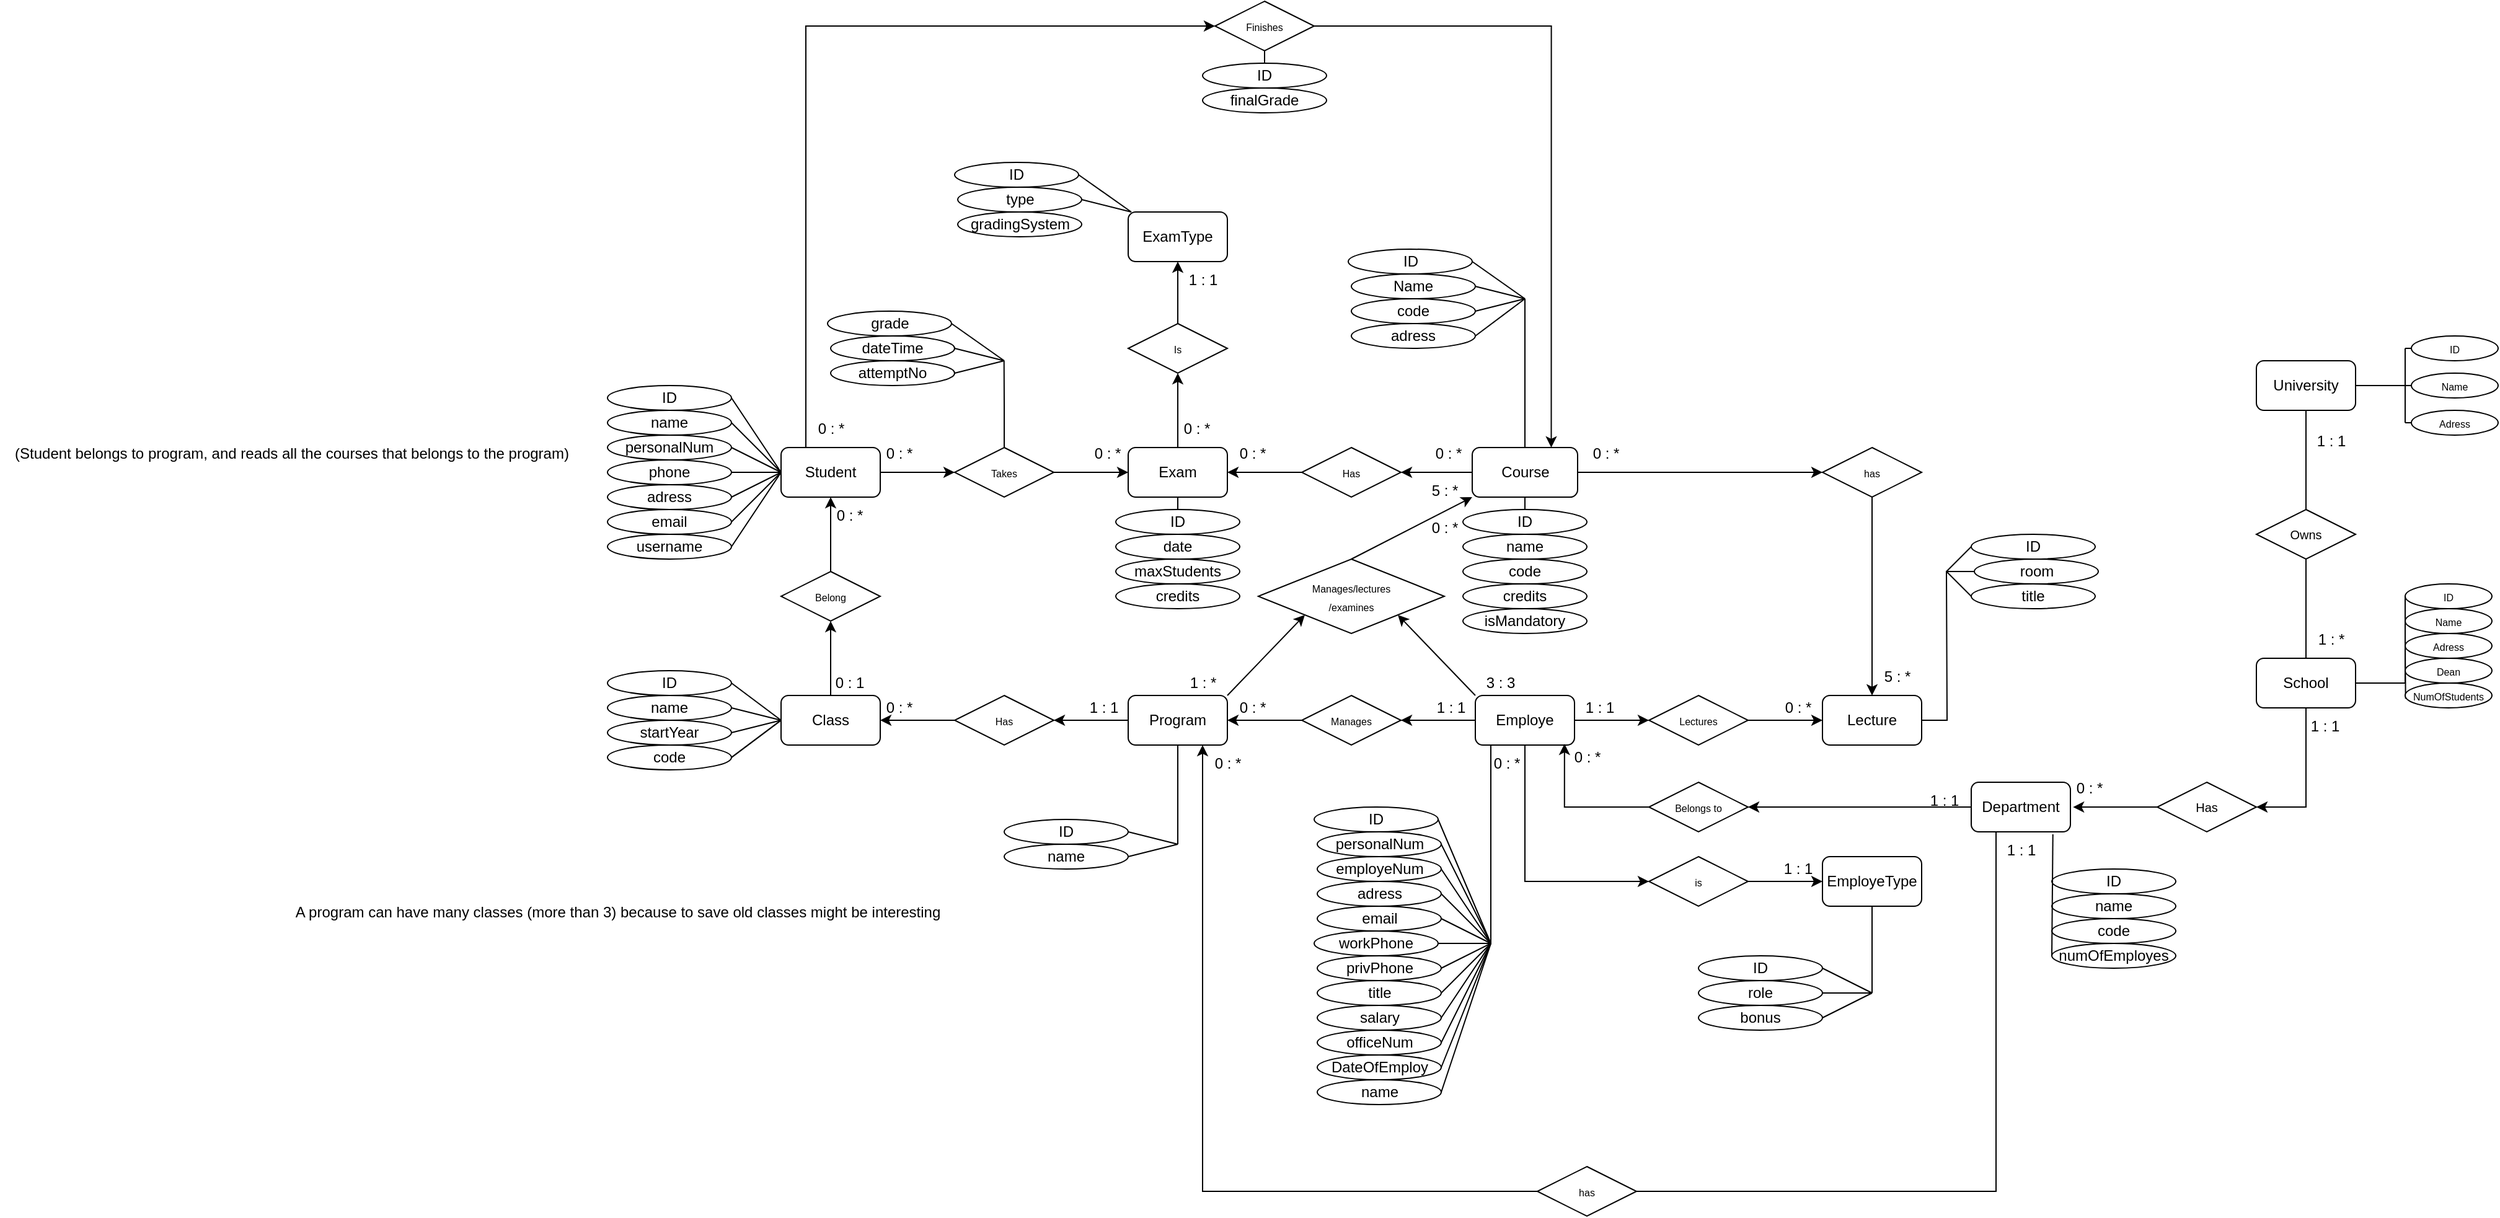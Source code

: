 <mxfile version="23.0.0" type="github">
  <diagram name="Page-1" id="-8_jqryATw5m6fWF47L4">
    <mxGraphModel dx="2751" dy="11" grid="1" gridSize="10" guides="1" tooltips="1" connect="1" arrows="1" fold="1" page="1" pageScale="1" pageWidth="850" pageHeight="1100" math="0" shadow="0">
      <root>
        <mxCell id="0" />
        <mxCell id="1" parent="0" />
        <mxCell id="Y5XBHcVY--v5jfcp_6XE-306" style="edgeStyle=orthogonalEdgeStyle;rounded=0;orthogonalLoop=1;jettySize=auto;html=1;entryX=1;entryY=0.5;entryDx=0;entryDy=0;" edge="1" parent="1" source="B3pZKYcBKJ9FjqB-BN67-119" target="Y5XBHcVY--v5jfcp_6XE-304">
          <mxGeometry relative="1" as="geometry" />
        </mxCell>
        <mxCell id="B3pZKYcBKJ9FjqB-BN67-119" value="School" style="rounded=1;whiteSpace=wrap;html=1;" parent="1" vertex="1">
          <mxGeometry x="1150" y="2010" width="80" height="40" as="geometry" />
        </mxCell>
        <mxCell id="B3pZKYcBKJ9FjqB-BN67-120" value="University" style="rounded=1;whiteSpace=wrap;html=1;" parent="1" vertex="1">
          <mxGeometry x="1150" y="1770" width="80" height="40" as="geometry" />
        </mxCell>
        <mxCell id="B3pZKYcBKJ9FjqB-BN67-121" style="edgeStyle=orthogonalEdgeStyle;rounded=0;orthogonalLoop=1;jettySize=auto;html=1;exitX=0.5;exitY=0;exitDx=0;exitDy=0;entryX=0.5;entryY=1;entryDx=0;entryDy=0;endArrow=none;endFill=0;" parent="1" source="B3pZKYcBKJ9FjqB-BN67-139" target="B3pZKYcBKJ9FjqB-BN67-120" edge="1">
          <mxGeometry relative="1" as="geometry">
            <mxPoint x="1190" y="1901.25" as="sourcePoint" />
          </mxGeometry>
        </mxCell>
        <mxCell id="B3pZKYcBKJ9FjqB-BN67-122" value="" style="endArrow=none;html=1;rounded=0;exitX=0.5;exitY=0;exitDx=0;exitDy=0;entryX=0.5;entryY=1;entryDx=0;entryDy=0;" parent="1" source="B3pZKYcBKJ9FjqB-BN67-119" target="B3pZKYcBKJ9FjqB-BN67-139" edge="1">
          <mxGeometry width="50" height="50" relative="1" as="geometry">
            <mxPoint x="1240" y="1930" as="sourcePoint" />
            <mxPoint x="1190" y="1953.75" as="targetPoint" />
          </mxGeometry>
        </mxCell>
        <mxCell id="B3pZKYcBKJ9FjqB-BN67-123" value="1 : *" style="text;html=1;align=center;verticalAlign=middle;resizable=0;points=[];autosize=1;strokeColor=none;fillColor=none;" parent="1" vertex="1">
          <mxGeometry x="1190" y="1980" width="40" height="30" as="geometry" />
        </mxCell>
        <mxCell id="B3pZKYcBKJ9FjqB-BN67-124" value="1 : 1" style="text;html=1;align=center;verticalAlign=middle;resizable=0;points=[];autosize=1;strokeColor=none;fillColor=none;" parent="1" vertex="1">
          <mxGeometry x="1185" y="1820" width="50" height="30" as="geometry" />
        </mxCell>
        <mxCell id="Y5XBHcVY--v5jfcp_6XE-103" value="" style="edgeStyle=orthogonalEdgeStyle;rounded=0;orthogonalLoop=1;jettySize=auto;html=1;" edge="1" parent="1" source="B3pZKYcBKJ9FjqB-BN67-127" target="B3pZKYcBKJ9FjqB-BN67-205">
          <mxGeometry relative="1" as="geometry" />
        </mxCell>
        <mxCell id="Y5XBHcVY--v5jfcp_6XE-294" style="edgeStyle=orthogonalEdgeStyle;rounded=0;orthogonalLoop=1;jettySize=auto;html=1;exitX=0.25;exitY=1;exitDx=0;exitDy=0;entryX=0.75;entryY=1;entryDx=0;entryDy=0;" edge="1" parent="1" source="B3pZKYcBKJ9FjqB-BN67-127" target="B3pZKYcBKJ9FjqB-BN67-129">
          <mxGeometry relative="1" as="geometry">
            <Array as="points">
              <mxPoint x="940" y="2440" />
              <mxPoint x="300" y="2440" />
            </Array>
          </mxGeometry>
        </mxCell>
        <mxCell id="B3pZKYcBKJ9FjqB-BN67-127" value="Department" style="rounded=1;whiteSpace=wrap;html=1;" parent="1" vertex="1">
          <mxGeometry x="920" y="2110" width="80" height="40" as="geometry" />
        </mxCell>
        <mxCell id="Y5XBHcVY--v5jfcp_6XE-3" value="" style="edgeStyle=orthogonalEdgeStyle;rounded=0;orthogonalLoop=1;jettySize=auto;html=1;" edge="1" parent="1" source="B3pZKYcBKJ9FjqB-BN67-129" target="B3pZKYcBKJ9FjqB-BN67-208">
          <mxGeometry relative="1" as="geometry" />
        </mxCell>
        <mxCell id="B3pZKYcBKJ9FjqB-BN67-129" value="Program" style="rounded=1;whiteSpace=wrap;html=1;" parent="1" vertex="1">
          <mxGeometry x="240" y="2040" width="80" height="40" as="geometry" />
        </mxCell>
        <mxCell id="Y5XBHcVY--v5jfcp_6XE-16" style="edgeStyle=orthogonalEdgeStyle;rounded=0;orthogonalLoop=1;jettySize=auto;html=1;exitX=1;exitY=0.5;exitDx=0;exitDy=0;entryX=0;entryY=0.5;entryDx=0;entryDy=0;" edge="1" parent="1" source="B3pZKYcBKJ9FjqB-BN67-132" target="B3pZKYcBKJ9FjqB-BN67-212">
          <mxGeometry relative="1" as="geometry" />
        </mxCell>
        <mxCell id="Y5XBHcVY--v5jfcp_6XE-19" value="" style="edgeStyle=orthogonalEdgeStyle;rounded=0;orthogonalLoop=1;jettySize=auto;html=1;" edge="1" parent="1" source="B3pZKYcBKJ9FjqB-BN67-132" target="B3pZKYcBKJ9FjqB-BN67-211">
          <mxGeometry relative="1" as="geometry" />
        </mxCell>
        <mxCell id="Y5XBHcVY--v5jfcp_6XE-186" style="edgeStyle=orthogonalEdgeStyle;rounded=0;orthogonalLoop=1;jettySize=auto;html=1;endArrow=none;endFill=0;" edge="1" parent="1" source="B3pZKYcBKJ9FjqB-BN67-132">
          <mxGeometry relative="1" as="geometry">
            <mxPoint x="560" y="1720" as="targetPoint" />
          </mxGeometry>
        </mxCell>
        <mxCell id="B3pZKYcBKJ9FjqB-BN67-132" value="Course" style="rounded=1;whiteSpace=wrap;html=1;" parent="1" vertex="1">
          <mxGeometry x="517.5" y="1840" width="85" height="40" as="geometry" />
        </mxCell>
        <mxCell id="Y5XBHcVY--v5jfcp_6XE-1" value="" style="edgeStyle=orthogonalEdgeStyle;rounded=0;orthogonalLoop=1;jettySize=auto;html=1;" edge="1" parent="1" source="B3pZKYcBKJ9FjqB-BN67-133" target="B3pZKYcBKJ9FjqB-BN67-206">
          <mxGeometry relative="1" as="geometry" />
        </mxCell>
        <mxCell id="Y5XBHcVY--v5jfcp_6XE-14" value="" style="edgeStyle=orthogonalEdgeStyle;rounded=0;orthogonalLoop=1;jettySize=auto;html=1;" edge="1" parent="1" source="B3pZKYcBKJ9FjqB-BN67-133" target="B3pZKYcBKJ9FjqB-BN67-209">
          <mxGeometry relative="1" as="geometry" />
        </mxCell>
        <mxCell id="Y5XBHcVY--v5jfcp_6XE-286" style="edgeStyle=orthogonalEdgeStyle;rounded=0;orthogonalLoop=1;jettySize=auto;html=1;exitX=0.5;exitY=1;exitDx=0;exitDy=0;entryX=0;entryY=0.5;entryDx=0;entryDy=0;" edge="1" parent="1" source="B3pZKYcBKJ9FjqB-BN67-133" target="Y5XBHcVY--v5jfcp_6XE-110">
          <mxGeometry relative="1" as="geometry" />
        </mxCell>
        <mxCell id="B3pZKYcBKJ9FjqB-BN67-133" value="Employe" style="rounded=1;whiteSpace=wrap;html=1;" parent="1" vertex="1">
          <mxGeometry x="520" y="2040" width="80" height="40" as="geometry" />
        </mxCell>
        <mxCell id="B3pZKYcBKJ9FjqB-BN67-139" value="&lt;font style=&quot;font-size: 10px; font-weight: normal;&quot;&gt;Owns&lt;/font&gt;" style="rhombus;whiteSpace=wrap;html=1;fontStyle=1" parent="1" vertex="1">
          <mxGeometry x="1150" y="1890" width="80" height="40" as="geometry" />
        </mxCell>
        <mxCell id="Y5XBHcVY--v5jfcp_6XE-70" value="" style="edgeStyle=orthogonalEdgeStyle;rounded=0;orthogonalLoop=1;jettySize=auto;html=1;" edge="1" parent="1" source="B3pZKYcBKJ9FjqB-BN67-141" target="Y5XBHcVY--v5jfcp_6XE-69">
          <mxGeometry relative="1" as="geometry" />
        </mxCell>
        <mxCell id="Y5XBHcVY--v5jfcp_6XE-223" style="edgeStyle=orthogonalEdgeStyle;rounded=0;orthogonalLoop=1;jettySize=auto;html=1;exitX=0.5;exitY=1;exitDx=0;exitDy=0;entryX=0.5;entryY=0;entryDx=0;entryDy=0;endArrow=none;endFill=0;" edge="1" parent="1" source="B3pZKYcBKJ9FjqB-BN67-141" target="Y5XBHcVY--v5jfcp_6XE-211">
          <mxGeometry relative="1" as="geometry" />
        </mxCell>
        <mxCell id="B3pZKYcBKJ9FjqB-BN67-141" value="Exam" style="rounded=1;whiteSpace=wrap;html=1;" parent="1" vertex="1">
          <mxGeometry x="240" y="1840" width="80" height="40" as="geometry" />
        </mxCell>
        <mxCell id="Y5XBHcVY--v5jfcp_6XE-8" value="" style="edgeStyle=orthogonalEdgeStyle;rounded=0;orthogonalLoop=1;jettySize=auto;html=1;" edge="1" parent="1" source="B3pZKYcBKJ9FjqB-BN67-144" target="B3pZKYcBKJ9FjqB-BN67-210">
          <mxGeometry relative="1" as="geometry" />
        </mxCell>
        <mxCell id="Y5XBHcVY--v5jfcp_6XE-228" style="edgeStyle=orthogonalEdgeStyle;rounded=0;orthogonalLoop=1;jettySize=auto;html=1;exitX=0.25;exitY=0;exitDx=0;exitDy=0;entryX=0;entryY=0.5;entryDx=0;entryDy=0;" edge="1" parent="1" source="B3pZKYcBKJ9FjqB-BN67-144" target="Y5XBHcVY--v5jfcp_6XE-227">
          <mxGeometry relative="1" as="geometry" />
        </mxCell>
        <mxCell id="B3pZKYcBKJ9FjqB-BN67-144" value="Student" style="rounded=1;whiteSpace=wrap;html=1;" parent="1" vertex="1">
          <mxGeometry x="-40" y="1840" width="80" height="40" as="geometry" />
        </mxCell>
        <mxCell id="B3pZKYcBKJ9FjqB-BN67-147" value="&lt;font style=&quot;font-size: 8px;&quot;&gt;ID&lt;/font&gt;" style="ellipse;whiteSpace=wrap;html=1;" parent="1" vertex="1">
          <mxGeometry x="1275" y="1750" width="70" height="20" as="geometry" />
        </mxCell>
        <mxCell id="B3pZKYcBKJ9FjqB-BN67-148" value="&lt;span style=&quot;font-size: 8px;&quot;&gt;Name&lt;/span&gt;" style="ellipse;whiteSpace=wrap;html=1;" parent="1" vertex="1">
          <mxGeometry x="1275" y="1780" width="70" height="20" as="geometry" />
        </mxCell>
        <mxCell id="B3pZKYcBKJ9FjqB-BN67-149" value="&lt;font style=&quot;font-size: 8px;&quot;&gt;Adress&lt;/font&gt;" style="ellipse;whiteSpace=wrap;html=1;" parent="1" vertex="1">
          <mxGeometry x="1275" y="1810" width="70" height="20" as="geometry" />
        </mxCell>
        <mxCell id="B3pZKYcBKJ9FjqB-BN67-150" value="" style="endArrow=none;html=1;rounded=0;exitX=1;exitY=0.5;exitDx=0;exitDy=0;" parent="1" source="B3pZKYcBKJ9FjqB-BN67-120" edge="1">
          <mxGeometry width="50" height="50" relative="1" as="geometry">
            <mxPoint x="1300" y="1820" as="sourcePoint" />
            <mxPoint x="1270" y="1790" as="targetPoint" />
          </mxGeometry>
        </mxCell>
        <mxCell id="B3pZKYcBKJ9FjqB-BN67-151" value="" style="endArrow=none;html=1;rounded=0;" parent="1" edge="1">
          <mxGeometry width="50" height="50" relative="1" as="geometry">
            <mxPoint x="1270" y="1760" as="sourcePoint" />
            <mxPoint x="1270" y="1790" as="targetPoint" />
          </mxGeometry>
        </mxCell>
        <mxCell id="B3pZKYcBKJ9FjqB-BN67-152" value="" style="endArrow=none;html=1;rounded=0;" parent="1" edge="1">
          <mxGeometry width="50" height="50" relative="1" as="geometry">
            <mxPoint x="1270" y="1790" as="sourcePoint" />
            <mxPoint x="1270" y="1820" as="targetPoint" />
          </mxGeometry>
        </mxCell>
        <mxCell id="B3pZKYcBKJ9FjqB-BN67-153" value="" style="endArrow=none;html=1;rounded=0;entryX=0;entryY=0.5;entryDx=0;entryDy=0;" parent="1" target="B3pZKYcBKJ9FjqB-BN67-149" edge="1">
          <mxGeometry width="50" height="50" relative="1" as="geometry">
            <mxPoint x="1270" y="1820" as="sourcePoint" />
            <mxPoint x="1340" y="1770" as="targetPoint" />
          </mxGeometry>
        </mxCell>
        <mxCell id="B3pZKYcBKJ9FjqB-BN67-154" value="" style="endArrow=none;html=1;rounded=0;" parent="1" edge="1">
          <mxGeometry width="50" height="50" relative="1" as="geometry">
            <mxPoint x="1270" y="1760" as="sourcePoint" />
            <mxPoint x="1270" y="1760" as="targetPoint" />
          </mxGeometry>
        </mxCell>
        <mxCell id="B3pZKYcBKJ9FjqB-BN67-155" value="" style="endArrow=none;html=1;rounded=0;entryX=0;entryY=0.5;entryDx=0;entryDy=0;" parent="1" target="B3pZKYcBKJ9FjqB-BN67-147" edge="1">
          <mxGeometry width="50" height="50" relative="1" as="geometry">
            <mxPoint x="1270" y="1760" as="sourcePoint" />
            <mxPoint x="1320" y="1770" as="targetPoint" />
          </mxGeometry>
        </mxCell>
        <mxCell id="B3pZKYcBKJ9FjqB-BN67-156" value="" style="endArrow=none;html=1;rounded=0;entryX=0;entryY=0.5;entryDx=0;entryDy=0;" parent="1" target="B3pZKYcBKJ9FjqB-BN67-148" edge="1">
          <mxGeometry width="50" height="50" relative="1" as="geometry">
            <mxPoint x="1270" y="1790" as="sourcePoint" />
            <mxPoint x="1320" y="1770" as="targetPoint" />
          </mxGeometry>
        </mxCell>
        <mxCell id="B3pZKYcBKJ9FjqB-BN67-157" value="&lt;font style=&quot;font-size: 8px;&quot;&gt;ID&lt;/font&gt;" style="ellipse;whiteSpace=wrap;html=1;" parent="1" vertex="1">
          <mxGeometry x="1270" y="1950" width="70" height="20" as="geometry" />
        </mxCell>
        <mxCell id="B3pZKYcBKJ9FjqB-BN67-158" value="&lt;span style=&quot;font-size: 8px;&quot;&gt;Name&lt;/span&gt;" style="ellipse;whiteSpace=wrap;html=1;" parent="1" vertex="1">
          <mxGeometry x="1270" y="1970" width="70" height="20" as="geometry" />
        </mxCell>
        <mxCell id="B3pZKYcBKJ9FjqB-BN67-159" value="&lt;font style=&quot;font-size: 8px;&quot;&gt;Adress&lt;/font&gt;" style="ellipse;whiteSpace=wrap;html=1;" parent="1" vertex="1">
          <mxGeometry x="1270" y="1990" width="70" height="20" as="geometry" />
        </mxCell>
        <mxCell id="B3pZKYcBKJ9FjqB-BN67-160" value="" style="endArrow=none;html=1;rounded=0;exitX=1;exitY=0.5;exitDx=0;exitDy=0;" parent="1" edge="1">
          <mxGeometry width="50" height="50" relative="1" as="geometry">
            <mxPoint x="1230" y="2030" as="sourcePoint" />
            <mxPoint x="1270" y="2030" as="targetPoint" />
          </mxGeometry>
        </mxCell>
        <mxCell id="B3pZKYcBKJ9FjqB-BN67-161" value="" style="endArrow=none;html=1;rounded=0;" parent="1" edge="1">
          <mxGeometry width="50" height="50" relative="1" as="geometry">
            <mxPoint x="1270" y="2000" as="sourcePoint" />
            <mxPoint x="1270" y="2030" as="targetPoint" />
          </mxGeometry>
        </mxCell>
        <mxCell id="B3pZKYcBKJ9FjqB-BN67-162" value="" style="endArrow=none;html=1;rounded=0;entryX=0;entryY=0.5;entryDx=0;entryDy=0;exitX=0.005;exitY=0.633;exitDx=0;exitDy=0;exitPerimeter=0;" parent="1" source="B3pZKYcBKJ9FjqB-BN67-167" target="B3pZKYcBKJ9FjqB-BN67-159" edge="1">
          <mxGeometry width="50" height="50" relative="1" as="geometry">
            <mxPoint x="1270" y="2060" as="sourcePoint" />
            <mxPoint x="1340" y="2010" as="targetPoint" />
          </mxGeometry>
        </mxCell>
        <mxCell id="B3pZKYcBKJ9FjqB-BN67-163" value="" style="endArrow=none;html=1;rounded=0;" parent="1" edge="1">
          <mxGeometry width="50" height="50" relative="1" as="geometry">
            <mxPoint x="1270" y="2000" as="sourcePoint" />
            <mxPoint x="1270" y="2000" as="targetPoint" />
          </mxGeometry>
        </mxCell>
        <mxCell id="B3pZKYcBKJ9FjqB-BN67-164" value="" style="endArrow=none;html=1;rounded=0;entryX=0;entryY=0.5;entryDx=0;entryDy=0;" parent="1" target="B3pZKYcBKJ9FjqB-BN67-157" edge="1">
          <mxGeometry width="50" height="50" relative="1" as="geometry">
            <mxPoint x="1270" y="2000" as="sourcePoint" />
            <mxPoint x="1320" y="2010" as="targetPoint" />
          </mxGeometry>
        </mxCell>
        <mxCell id="B3pZKYcBKJ9FjqB-BN67-165" value="" style="endArrow=none;html=1;rounded=0;entryX=0;entryY=0.5;entryDx=0;entryDy=0;" parent="1" target="B3pZKYcBKJ9FjqB-BN67-158" edge="1">
          <mxGeometry width="50" height="50" relative="1" as="geometry">
            <mxPoint x="1270" y="2030" as="sourcePoint" />
            <mxPoint x="1320" y="2010" as="targetPoint" />
          </mxGeometry>
        </mxCell>
        <mxCell id="B3pZKYcBKJ9FjqB-BN67-166" value="&lt;font style=&quot;font-size: 8px;&quot;&gt;Dean&lt;/font&gt;" style="ellipse;whiteSpace=wrap;html=1;" parent="1" vertex="1">
          <mxGeometry x="1270" y="2010" width="70" height="20" as="geometry" />
        </mxCell>
        <mxCell id="B3pZKYcBKJ9FjqB-BN67-167" value="&lt;span style=&quot;font-size: 8px;&quot;&gt;NumOfStudents&lt;/span&gt;" style="ellipse;whiteSpace=wrap;html=1;" parent="1" vertex="1">
          <mxGeometry x="1270" y="2030" width="70" height="20" as="geometry" />
        </mxCell>
        <mxCell id="Y5XBHcVY--v5jfcp_6XE-254" style="edgeStyle=orthogonalEdgeStyle;rounded=0;orthogonalLoop=1;jettySize=auto;html=1;endArrow=none;endFill=0;" edge="1" parent="1" source="B3pZKYcBKJ9FjqB-BN67-169">
          <mxGeometry relative="1" as="geometry">
            <mxPoint x="900" y="1940" as="targetPoint" />
          </mxGeometry>
        </mxCell>
        <mxCell id="B3pZKYcBKJ9FjqB-BN67-169" value="Lecture" style="rounded=1;whiteSpace=wrap;html=1;" parent="1" vertex="1">
          <mxGeometry x="800" y="2040" width="80" height="40" as="geometry" />
        </mxCell>
        <mxCell id="Y5XBHcVY--v5jfcp_6XE-7" value="" style="edgeStyle=orthogonalEdgeStyle;rounded=0;orthogonalLoop=1;jettySize=auto;html=1;" edge="1" parent="1" source="B3pZKYcBKJ9FjqB-BN67-170" target="Y5XBHcVY--v5jfcp_6XE-5">
          <mxGeometry relative="1" as="geometry" />
        </mxCell>
        <mxCell id="B3pZKYcBKJ9FjqB-BN67-170" value="Class" style="rounded=1;whiteSpace=wrap;html=1;" parent="1" vertex="1">
          <mxGeometry x="-40" y="2040" width="80" height="40" as="geometry" />
        </mxCell>
        <mxCell id="B3pZKYcBKJ9FjqB-BN67-180" value="1 : 1" style="text;html=1;align=center;verticalAlign=middle;resizable=0;points=[];autosize=1;strokeColor=none;fillColor=none;" parent="1" vertex="1">
          <mxGeometry x="1180" y="2050" width="50" height="30" as="geometry" />
        </mxCell>
        <mxCell id="B3pZKYcBKJ9FjqB-BN67-205" value="&lt;span style=&quot;font-size: 8px;&quot;&gt;Belongs to&lt;/span&gt;" style="shape=rhombus;perimeter=rhombusPerimeter;whiteSpace=wrap;html=1;align=center;" parent="1" vertex="1">
          <mxGeometry x="660" y="2110" width="80" height="40" as="geometry" />
        </mxCell>
        <mxCell id="Y5XBHcVY--v5jfcp_6XE-2" value="" style="edgeStyle=orthogonalEdgeStyle;rounded=0;orthogonalLoop=1;jettySize=auto;html=1;" edge="1" parent="1" source="B3pZKYcBKJ9FjqB-BN67-206" target="B3pZKYcBKJ9FjqB-BN67-129">
          <mxGeometry relative="1" as="geometry" />
        </mxCell>
        <mxCell id="B3pZKYcBKJ9FjqB-BN67-206" value="&lt;font style=&quot;font-size: 8px;&quot;&gt;Manages&lt;/font&gt;" style="shape=rhombus;perimeter=rhombusPerimeter;whiteSpace=wrap;html=1;align=center;" parent="1" vertex="1">
          <mxGeometry x="380" y="2040" width="80" height="40" as="geometry" />
        </mxCell>
        <mxCell id="B3pZKYcBKJ9FjqB-BN67-207" value="&lt;span style=&quot;font-size: 8px;&quot;&gt;Manages/lectures&lt;br&gt;/examines&lt;br&gt;&lt;/span&gt;" style="shape=rhombus;perimeter=rhombusPerimeter;whiteSpace=wrap;html=1;align=center;" parent="1" vertex="1">
          <mxGeometry x="345" y="1930" width="150" height="60" as="geometry" />
        </mxCell>
        <mxCell id="Y5XBHcVY--v5jfcp_6XE-4" value="" style="edgeStyle=orthogonalEdgeStyle;rounded=0;orthogonalLoop=1;jettySize=auto;html=1;" edge="1" parent="1" source="B3pZKYcBKJ9FjqB-BN67-208" target="B3pZKYcBKJ9FjqB-BN67-170">
          <mxGeometry relative="1" as="geometry" />
        </mxCell>
        <mxCell id="B3pZKYcBKJ9FjqB-BN67-208" value="&lt;span style=&quot;font-size: 8px;&quot;&gt;Has&lt;/span&gt;" style="shape=rhombus;perimeter=rhombusPerimeter;whiteSpace=wrap;html=1;align=center;" parent="1" vertex="1">
          <mxGeometry x="100" y="2040" width="80" height="40" as="geometry" />
        </mxCell>
        <mxCell id="Y5XBHcVY--v5jfcp_6XE-15" value="" style="edgeStyle=orthogonalEdgeStyle;rounded=0;orthogonalLoop=1;jettySize=auto;html=1;" edge="1" parent="1" source="B3pZKYcBKJ9FjqB-BN67-209" target="B3pZKYcBKJ9FjqB-BN67-169">
          <mxGeometry relative="1" as="geometry" />
        </mxCell>
        <mxCell id="B3pZKYcBKJ9FjqB-BN67-209" value="&lt;font style=&quot;font-size: 8px;&quot;&gt;Lectures&lt;/font&gt;" style="shape=rhombus;perimeter=rhombusPerimeter;whiteSpace=wrap;html=1;align=center;" parent="1" vertex="1">
          <mxGeometry x="660" y="2040" width="80" height="40" as="geometry" />
        </mxCell>
        <mxCell id="Y5XBHcVY--v5jfcp_6XE-9" value="" style="edgeStyle=orthogonalEdgeStyle;rounded=0;orthogonalLoop=1;jettySize=auto;html=1;" edge="1" parent="1" source="B3pZKYcBKJ9FjqB-BN67-210" target="B3pZKYcBKJ9FjqB-BN67-141">
          <mxGeometry relative="1" as="geometry" />
        </mxCell>
        <mxCell id="Y5XBHcVY--v5jfcp_6XE-222" style="edgeStyle=orthogonalEdgeStyle;rounded=0;orthogonalLoop=1;jettySize=auto;html=1;exitX=0.5;exitY=0;exitDx=0;exitDy=0;endArrow=none;endFill=0;" edge="1" parent="1" source="B3pZKYcBKJ9FjqB-BN67-210">
          <mxGeometry relative="1" as="geometry">
            <mxPoint x="139.857" y="1770" as="targetPoint" />
          </mxGeometry>
        </mxCell>
        <mxCell id="B3pZKYcBKJ9FjqB-BN67-210" value="&lt;span style=&quot;font-size: 8px;&quot;&gt;Takes&lt;/span&gt;" style="shape=rhombus;perimeter=rhombusPerimeter;whiteSpace=wrap;html=1;align=center;" parent="1" vertex="1">
          <mxGeometry x="100" y="1840" width="80" height="40" as="geometry" />
        </mxCell>
        <mxCell id="Y5XBHcVY--v5jfcp_6XE-20" value="" style="edgeStyle=orthogonalEdgeStyle;rounded=0;orthogonalLoop=1;jettySize=auto;html=1;" edge="1" parent="1" source="B3pZKYcBKJ9FjqB-BN67-211" target="B3pZKYcBKJ9FjqB-BN67-141">
          <mxGeometry relative="1" as="geometry" />
        </mxCell>
        <mxCell id="B3pZKYcBKJ9FjqB-BN67-211" value="&lt;font style=&quot;font-size: 8px;&quot;&gt;Has&lt;/font&gt;" style="shape=rhombus;perimeter=rhombusPerimeter;whiteSpace=wrap;html=1;align=center;" parent="1" vertex="1">
          <mxGeometry x="380" y="1840" width="80" height="40" as="geometry" />
        </mxCell>
        <mxCell id="Y5XBHcVY--v5jfcp_6XE-17" style="edgeStyle=orthogonalEdgeStyle;rounded=0;orthogonalLoop=1;jettySize=auto;html=1;exitX=0.5;exitY=1;exitDx=0;exitDy=0;entryX=0.5;entryY=0;entryDx=0;entryDy=0;" edge="1" parent="1" source="B3pZKYcBKJ9FjqB-BN67-212" target="B3pZKYcBKJ9FjqB-BN67-169">
          <mxGeometry relative="1" as="geometry" />
        </mxCell>
        <mxCell id="B3pZKYcBKJ9FjqB-BN67-212" value="&lt;font style=&quot;font-size: 8px;&quot;&gt;has&lt;/font&gt;" style="shape=rhombus;perimeter=rhombusPerimeter;whiteSpace=wrap;html=1;align=center;" parent="1" vertex="1">
          <mxGeometry x="800" y="1840" width="80" height="40" as="geometry" />
        </mxCell>
        <mxCell id="Y5XBHcVY--v5jfcp_6XE-6" value="" style="edgeStyle=orthogonalEdgeStyle;rounded=0;orthogonalLoop=1;jettySize=auto;html=1;" edge="1" parent="1" source="Y5XBHcVY--v5jfcp_6XE-5" target="B3pZKYcBKJ9FjqB-BN67-144">
          <mxGeometry relative="1" as="geometry" />
        </mxCell>
        <mxCell id="Y5XBHcVY--v5jfcp_6XE-5" value="&lt;span style=&quot;font-size: 8px;&quot;&gt;Belong&lt;br&gt;&lt;/span&gt;" style="shape=rhombus;perimeter=rhombusPerimeter;whiteSpace=wrap;html=1;align=center;" vertex="1" parent="1">
          <mxGeometry x="-40" y="1940" width="80" height="40" as="geometry" />
        </mxCell>
        <mxCell id="Y5XBHcVY--v5jfcp_6XE-23" value="ID" style="ellipse;whiteSpace=wrap;html=1;align=center;" vertex="1" parent="1">
          <mxGeometry x="-180" y="1790" width="100" height="20" as="geometry" />
        </mxCell>
        <mxCell id="Y5XBHcVY--v5jfcp_6XE-24" value="name" style="ellipse;whiteSpace=wrap;html=1;align=center;" vertex="1" parent="1">
          <mxGeometry x="-180" y="1810" width="100" height="20" as="geometry" />
        </mxCell>
        <mxCell id="Y5XBHcVY--v5jfcp_6XE-25" value="personalNum" style="ellipse;whiteSpace=wrap;html=1;align=center;" vertex="1" parent="1">
          <mxGeometry x="-180" y="1830" width="100" height="20" as="geometry" />
        </mxCell>
        <mxCell id="Y5XBHcVY--v5jfcp_6XE-26" value="phone" style="ellipse;whiteSpace=wrap;html=1;align=center;" vertex="1" parent="1">
          <mxGeometry x="-180" y="1850" width="100" height="20" as="geometry" />
        </mxCell>
        <mxCell id="Y5XBHcVY--v5jfcp_6XE-27" value="" style="endArrow=none;html=1;rounded=0;exitX=1;exitY=0.5;exitDx=0;exitDy=0;" edge="1" parent="1" source="Y5XBHcVY--v5jfcp_6XE-23">
          <mxGeometry width="50" height="50" relative="1" as="geometry">
            <mxPoint x="-90" y="1910" as="sourcePoint" />
            <mxPoint x="-40" y="1860" as="targetPoint" />
          </mxGeometry>
        </mxCell>
        <mxCell id="Y5XBHcVY--v5jfcp_6XE-28" value="" style="endArrow=none;html=1;rounded=0;exitX=1;exitY=0.5;exitDx=0;exitDy=0;" edge="1" parent="1" source="Y5XBHcVY--v5jfcp_6XE-24">
          <mxGeometry width="50" height="50" relative="1" as="geometry">
            <mxPoint x="-90" y="1910" as="sourcePoint" />
            <mxPoint x="-40" y="1860" as="targetPoint" />
          </mxGeometry>
        </mxCell>
        <mxCell id="Y5XBHcVY--v5jfcp_6XE-29" value="" style="endArrow=none;html=1;rounded=0;exitX=1;exitY=0.5;exitDx=0;exitDy=0;" edge="1" parent="1" source="Y5XBHcVY--v5jfcp_6XE-25">
          <mxGeometry width="50" height="50" relative="1" as="geometry">
            <mxPoint x="-90" y="1910" as="sourcePoint" />
            <mxPoint x="-40" y="1860" as="targetPoint" />
          </mxGeometry>
        </mxCell>
        <mxCell id="Y5XBHcVY--v5jfcp_6XE-30" value="" style="endArrow=none;html=1;rounded=0;exitX=1;exitY=0.5;exitDx=0;exitDy=0;" edge="1" parent="1" source="Y5XBHcVY--v5jfcp_6XE-26">
          <mxGeometry width="50" height="50" relative="1" as="geometry">
            <mxPoint x="-90" y="1910" as="sourcePoint" />
            <mxPoint x="-40" y="1860" as="targetPoint" />
          </mxGeometry>
        </mxCell>
        <mxCell id="Y5XBHcVY--v5jfcp_6XE-31" value="adress" style="ellipse;whiteSpace=wrap;html=1;align=center;" vertex="1" parent="1">
          <mxGeometry x="-180" y="1870" width="100" height="20" as="geometry" />
        </mxCell>
        <mxCell id="Y5XBHcVY--v5jfcp_6XE-32" value="" style="endArrow=none;html=1;rounded=0;exitX=1;exitY=0.5;exitDx=0;exitDy=0;" edge="1" parent="1" source="Y5XBHcVY--v5jfcp_6XE-31">
          <mxGeometry width="50" height="50" relative="1" as="geometry">
            <mxPoint x="-90" y="1910" as="sourcePoint" />
            <mxPoint x="-40" y="1860" as="targetPoint" />
          </mxGeometry>
        </mxCell>
        <mxCell id="Y5XBHcVY--v5jfcp_6XE-33" value="email" style="ellipse;whiteSpace=wrap;html=1;align=center;" vertex="1" parent="1">
          <mxGeometry x="-180" y="1890" width="100" height="20" as="geometry" />
        </mxCell>
        <mxCell id="Y5XBHcVY--v5jfcp_6XE-34" value="username" style="ellipse;whiteSpace=wrap;html=1;align=center;" vertex="1" parent="1">
          <mxGeometry x="-180" y="1910" width="100" height="20" as="geometry" />
        </mxCell>
        <mxCell id="Y5XBHcVY--v5jfcp_6XE-35" value="" style="endArrow=none;html=1;rounded=0;exitX=1;exitY=0.5;exitDx=0;exitDy=0;" edge="1" parent="1" source="Y5XBHcVY--v5jfcp_6XE-33">
          <mxGeometry width="50" height="50" relative="1" as="geometry">
            <mxPoint x="-70" y="1910" as="sourcePoint" />
            <mxPoint x="-40" y="1860" as="targetPoint" />
          </mxGeometry>
        </mxCell>
        <mxCell id="Y5XBHcVY--v5jfcp_6XE-36" value="" style="endArrow=none;html=1;rounded=0;exitX=1;exitY=0.5;exitDx=0;exitDy=0;" edge="1" parent="1" source="Y5XBHcVY--v5jfcp_6XE-34">
          <mxGeometry width="50" height="50" relative="1" as="geometry">
            <mxPoint x="-90" y="1910" as="sourcePoint" />
            <mxPoint x="-40" y="1860" as="targetPoint" />
          </mxGeometry>
        </mxCell>
        <mxCell id="Y5XBHcVY--v5jfcp_6XE-39" value="ID" style="ellipse;whiteSpace=wrap;html=1;align=center;" vertex="1" parent="1">
          <mxGeometry x="-180" y="2020" width="100" height="20" as="geometry" />
        </mxCell>
        <mxCell id="Y5XBHcVY--v5jfcp_6XE-40" value="name" style="ellipse;whiteSpace=wrap;html=1;align=center;" vertex="1" parent="1">
          <mxGeometry x="-180" y="2040" width="100" height="20" as="geometry" />
        </mxCell>
        <mxCell id="Y5XBHcVY--v5jfcp_6XE-41" value="startYear" style="ellipse;whiteSpace=wrap;html=1;align=center;" vertex="1" parent="1">
          <mxGeometry x="-180" y="2060" width="100" height="20" as="geometry" />
        </mxCell>
        <mxCell id="Y5XBHcVY--v5jfcp_6XE-43" value="" style="endArrow=none;html=1;rounded=0;exitX=1;exitY=0.5;exitDx=0;exitDy=0;" edge="1" parent="1" source="Y5XBHcVY--v5jfcp_6XE-39">
          <mxGeometry width="50" height="50" relative="1" as="geometry">
            <mxPoint x="-90" y="2110" as="sourcePoint" />
            <mxPoint x="-40" y="2060" as="targetPoint" />
          </mxGeometry>
        </mxCell>
        <mxCell id="Y5XBHcVY--v5jfcp_6XE-44" value="" style="endArrow=none;html=1;rounded=0;exitX=1;exitY=0.5;exitDx=0;exitDy=0;" edge="1" parent="1" source="Y5XBHcVY--v5jfcp_6XE-40">
          <mxGeometry width="50" height="50" relative="1" as="geometry">
            <mxPoint x="-90" y="2110" as="sourcePoint" />
            <mxPoint x="-40" y="2060" as="targetPoint" />
          </mxGeometry>
        </mxCell>
        <mxCell id="Y5XBHcVY--v5jfcp_6XE-45" value="" style="endArrow=none;html=1;rounded=0;exitX=1;exitY=0.5;exitDx=0;exitDy=0;" edge="1" parent="1" source="Y5XBHcVY--v5jfcp_6XE-41">
          <mxGeometry width="50" height="50" relative="1" as="geometry">
            <mxPoint x="-90" y="2110" as="sourcePoint" />
            <mxPoint x="-40" y="2060" as="targetPoint" />
          </mxGeometry>
        </mxCell>
        <mxCell id="Y5XBHcVY--v5jfcp_6XE-54" value="ID" style="ellipse;whiteSpace=wrap;html=1;align=center;" vertex="1" parent="1">
          <mxGeometry x="140" y="2140" width="100" height="20" as="geometry" />
        </mxCell>
        <mxCell id="Y5XBHcVY--v5jfcp_6XE-55" value="name" style="ellipse;whiteSpace=wrap;html=1;align=center;" vertex="1" parent="1">
          <mxGeometry x="140" y="2160" width="100" height="20" as="geometry" />
        </mxCell>
        <mxCell id="Y5XBHcVY--v5jfcp_6XE-57" value="" style="endArrow=none;html=1;rounded=0;exitX=1;exitY=0.5;exitDx=0;exitDy=0;" edge="1" parent="1" source="Y5XBHcVY--v5jfcp_6XE-54">
          <mxGeometry width="50" height="50" relative="1" as="geometry">
            <mxPoint x="230" y="2210" as="sourcePoint" />
            <mxPoint x="280" y="2160" as="targetPoint" />
          </mxGeometry>
        </mxCell>
        <mxCell id="Y5XBHcVY--v5jfcp_6XE-58" value="" style="endArrow=none;html=1;rounded=0;exitX=1;exitY=0.5;exitDx=0;exitDy=0;" edge="1" parent="1" source="Y5XBHcVY--v5jfcp_6XE-55">
          <mxGeometry width="50" height="50" relative="1" as="geometry">
            <mxPoint x="230" y="2210" as="sourcePoint" />
            <mxPoint x="280" y="2160" as="targetPoint" />
          </mxGeometry>
        </mxCell>
        <mxCell id="Y5XBHcVY--v5jfcp_6XE-60" value="" style="endArrow=none;html=1;rounded=0;exitX=0.5;exitY=1;exitDx=0;exitDy=0;" edge="1" parent="1" source="B3pZKYcBKJ9FjqB-BN67-129">
          <mxGeometry width="50" height="50" relative="1" as="geometry">
            <mxPoint x="290" y="2050" as="sourcePoint" />
            <mxPoint x="280" y="2160" as="targetPoint" />
          </mxGeometry>
        </mxCell>
        <mxCell id="Y5XBHcVY--v5jfcp_6XE-63" value="" style="endArrow=none;html=1;rounded=0;exitX=1;exitY=0.5;exitDx=0;exitDy=0;" edge="1" parent="1">
          <mxGeometry width="50" height="50" relative="1" as="geometry">
            <mxPoint x="-80" y="2090" as="sourcePoint" />
            <mxPoint x="-40" y="2060" as="targetPoint" />
          </mxGeometry>
        </mxCell>
        <mxCell id="Y5XBHcVY--v5jfcp_6XE-66" value="code" style="ellipse;whiteSpace=wrap;html=1;align=center;" vertex="1" parent="1">
          <mxGeometry x="-180" y="2080" width="100" height="20" as="geometry" />
        </mxCell>
        <mxCell id="Y5XBHcVY--v5jfcp_6XE-67" value="" style="endArrow=none;html=1;rounded=0;exitX=1;exitY=0.5;exitDx=0;exitDy=0;entryX=0;entryY=0.5;entryDx=0;entryDy=0;" edge="1" parent="1" source="Y5XBHcVY--v5jfcp_6XE-66" target="B3pZKYcBKJ9FjqB-BN67-170">
          <mxGeometry width="50" height="50" relative="1" as="geometry">
            <mxPoint x="-90" y="2130" as="sourcePoint" />
            <mxPoint x="-40" y="2080" as="targetPoint" />
          </mxGeometry>
        </mxCell>
        <mxCell id="Y5XBHcVY--v5jfcp_6XE-68" value="ExamType" style="rounded=1;whiteSpace=wrap;html=1;" vertex="1" parent="1">
          <mxGeometry x="240" y="1650" width="80" height="40" as="geometry" />
        </mxCell>
        <mxCell id="Y5XBHcVY--v5jfcp_6XE-71" value="" style="edgeStyle=orthogonalEdgeStyle;rounded=0;orthogonalLoop=1;jettySize=auto;html=1;" edge="1" parent="1" source="Y5XBHcVY--v5jfcp_6XE-69" target="Y5XBHcVY--v5jfcp_6XE-68">
          <mxGeometry relative="1" as="geometry" />
        </mxCell>
        <mxCell id="Y5XBHcVY--v5jfcp_6XE-69" value="&lt;font style=&quot;font-size: 8px;&quot;&gt;Is&lt;/font&gt;" style="shape=rhombus;perimeter=rhombusPerimeter;whiteSpace=wrap;html=1;align=center;" vertex="1" parent="1">
          <mxGeometry x="240" y="1740" width="80" height="40" as="geometry" />
        </mxCell>
        <mxCell id="Y5XBHcVY--v5jfcp_6XE-77" value="ID" style="ellipse;whiteSpace=wrap;html=1;align=center;" vertex="1" parent="1">
          <mxGeometry x="390" y="2130" width="100" height="20" as="geometry" />
        </mxCell>
        <mxCell id="Y5XBHcVY--v5jfcp_6XE-78" value="name" style="ellipse;whiteSpace=wrap;html=1;align=center;" vertex="1" parent="1">
          <mxGeometry x="392.5" y="2350" width="100" height="20" as="geometry" />
        </mxCell>
        <mxCell id="Y5XBHcVY--v5jfcp_6XE-79" value="personalNum" style="ellipse;whiteSpace=wrap;html=1;align=center;" vertex="1" parent="1">
          <mxGeometry x="392.5" y="2150" width="100" height="20" as="geometry" />
        </mxCell>
        <mxCell id="Y5XBHcVY--v5jfcp_6XE-80" value="workPhone" style="ellipse;whiteSpace=wrap;html=1;align=center;" vertex="1" parent="1">
          <mxGeometry x="390" y="2230" width="100" height="20" as="geometry" />
        </mxCell>
        <mxCell id="Y5XBHcVY--v5jfcp_6XE-81" value="" style="endArrow=none;html=1;rounded=0;exitX=1;exitY=0.5;exitDx=0;exitDy=0;" edge="1" parent="1" source="Y5XBHcVY--v5jfcp_6XE-77">
          <mxGeometry width="50" height="50" relative="1" as="geometry">
            <mxPoint x="482.5" y="2290" as="sourcePoint" />
            <mxPoint x="532.5" y="2240" as="targetPoint" />
          </mxGeometry>
        </mxCell>
        <mxCell id="Y5XBHcVY--v5jfcp_6XE-82" value="" style="endArrow=none;html=1;rounded=0;exitX=1;exitY=0.5;exitDx=0;exitDy=0;" edge="1" parent="1" source="Y5XBHcVY--v5jfcp_6XE-78">
          <mxGeometry width="50" height="50" relative="1" as="geometry">
            <mxPoint x="482.5" y="2290" as="sourcePoint" />
            <mxPoint x="532.5" y="2240" as="targetPoint" />
          </mxGeometry>
        </mxCell>
        <mxCell id="Y5XBHcVY--v5jfcp_6XE-83" value="" style="endArrow=none;html=1;rounded=0;exitX=1;exitY=0.5;exitDx=0;exitDy=0;" edge="1" parent="1" source="Y5XBHcVY--v5jfcp_6XE-79">
          <mxGeometry width="50" height="50" relative="1" as="geometry">
            <mxPoint x="482.5" y="2290" as="sourcePoint" />
            <mxPoint x="532.5" y="2240" as="targetPoint" />
          </mxGeometry>
        </mxCell>
        <mxCell id="Y5XBHcVY--v5jfcp_6XE-84" value="" style="endArrow=none;html=1;rounded=0;exitX=1;exitY=0.5;exitDx=0;exitDy=0;" edge="1" parent="1" source="Y5XBHcVY--v5jfcp_6XE-80">
          <mxGeometry width="50" height="50" relative="1" as="geometry">
            <mxPoint x="482.5" y="2290" as="sourcePoint" />
            <mxPoint x="532.5" y="2240" as="targetPoint" />
          </mxGeometry>
        </mxCell>
        <mxCell id="Y5XBHcVY--v5jfcp_6XE-85" value="adress" style="ellipse;whiteSpace=wrap;html=1;align=center;" vertex="1" parent="1">
          <mxGeometry x="392.5" y="2190" width="100" height="20" as="geometry" />
        </mxCell>
        <mxCell id="Y5XBHcVY--v5jfcp_6XE-86" value="" style="endArrow=none;html=1;rounded=0;exitX=1;exitY=0.5;exitDx=0;exitDy=0;" edge="1" parent="1" source="Y5XBHcVY--v5jfcp_6XE-85">
          <mxGeometry width="50" height="50" relative="1" as="geometry">
            <mxPoint x="482.5" y="2290" as="sourcePoint" />
            <mxPoint x="532.5" y="2240" as="targetPoint" />
          </mxGeometry>
        </mxCell>
        <mxCell id="Y5XBHcVY--v5jfcp_6XE-87" value="email" style="ellipse;whiteSpace=wrap;html=1;align=center;" vertex="1" parent="1">
          <mxGeometry x="392.5" y="2210" width="100" height="20" as="geometry" />
        </mxCell>
        <mxCell id="Y5XBHcVY--v5jfcp_6XE-88" value="salary" style="ellipse;whiteSpace=wrap;html=1;align=center;" vertex="1" parent="1">
          <mxGeometry x="392.5" y="2290" width="100" height="20" as="geometry" />
        </mxCell>
        <mxCell id="Y5XBHcVY--v5jfcp_6XE-89" value="" style="endArrow=none;html=1;rounded=0;exitX=1;exitY=0.5;exitDx=0;exitDy=0;" edge="1" parent="1" source="Y5XBHcVY--v5jfcp_6XE-87">
          <mxGeometry width="50" height="50" relative="1" as="geometry">
            <mxPoint x="502.5" y="2290" as="sourcePoint" />
            <mxPoint x="532.5" y="2240" as="targetPoint" />
          </mxGeometry>
        </mxCell>
        <mxCell id="Y5XBHcVY--v5jfcp_6XE-90" value="" style="endArrow=none;html=1;rounded=0;exitX=1;exitY=0.5;exitDx=0;exitDy=0;" edge="1" parent="1" source="Y5XBHcVY--v5jfcp_6XE-88">
          <mxGeometry width="50" height="50" relative="1" as="geometry">
            <mxPoint x="482.5" y="2290" as="sourcePoint" />
            <mxPoint x="532.5" y="2240" as="targetPoint" />
          </mxGeometry>
        </mxCell>
        <mxCell id="Y5XBHcVY--v5jfcp_6XE-91" value="" style="endArrow=none;html=1;rounded=0;" edge="1" parent="1">
          <mxGeometry width="50" height="50" relative="1" as="geometry">
            <mxPoint x="532.5" y="2240" as="sourcePoint" />
            <mxPoint x="532.5" y="2080" as="targetPoint" />
          </mxGeometry>
        </mxCell>
        <mxCell id="Y5XBHcVY--v5jfcp_6XE-92" value="employeNum" style="ellipse;whiteSpace=wrap;html=1;align=center;" vertex="1" parent="1">
          <mxGeometry x="392.5" y="2170" width="100" height="20" as="geometry" />
        </mxCell>
        <mxCell id="Y5XBHcVY--v5jfcp_6XE-93" value="" style="endArrow=none;html=1;rounded=0;exitX=1;exitY=0.5;exitDx=0;exitDy=0;" edge="1" parent="1" source="Y5XBHcVY--v5jfcp_6XE-92">
          <mxGeometry width="50" height="50" relative="1" as="geometry">
            <mxPoint x="482.5" y="2290" as="sourcePoint" />
            <mxPoint x="532.5" y="2240" as="targetPoint" />
          </mxGeometry>
        </mxCell>
        <mxCell id="Y5XBHcVY--v5jfcp_6XE-94" value="privPhone" style="ellipse;whiteSpace=wrap;html=1;align=center;" vertex="1" parent="1">
          <mxGeometry x="392.5" y="2250" width="100" height="20" as="geometry" />
        </mxCell>
        <mxCell id="Y5XBHcVY--v5jfcp_6XE-95" value="title" style="ellipse;whiteSpace=wrap;html=1;align=center;" vertex="1" parent="1">
          <mxGeometry x="392.5" y="2270" width="100" height="20" as="geometry" />
        </mxCell>
        <mxCell id="Y5XBHcVY--v5jfcp_6XE-96" value="" style="endArrow=none;html=1;rounded=0;exitX=1;exitY=0.5;exitDx=0;exitDy=0;" edge="1" parent="1" source="Y5XBHcVY--v5jfcp_6XE-95">
          <mxGeometry width="50" height="50" relative="1" as="geometry">
            <mxPoint x="502.5" y="2300" as="sourcePoint" />
            <mxPoint x="532.5" y="2240" as="targetPoint" />
          </mxGeometry>
        </mxCell>
        <mxCell id="Y5XBHcVY--v5jfcp_6XE-97" value="" style="endArrow=none;html=1;rounded=0;exitX=1;exitY=0.5;exitDx=0;exitDy=0;" edge="1" parent="1" source="Y5XBHcVY--v5jfcp_6XE-94">
          <mxGeometry width="50" height="50" relative="1" as="geometry">
            <mxPoint x="502.5" y="2270" as="sourcePoint" />
            <mxPoint x="532.5" y="2240" as="targetPoint" />
          </mxGeometry>
        </mxCell>
        <mxCell id="Y5XBHcVY--v5jfcp_6XE-98" value="DateOfEmploy" style="ellipse;whiteSpace=wrap;html=1;align=center;" vertex="1" parent="1">
          <mxGeometry x="392.5" y="2330" width="100" height="20" as="geometry" />
        </mxCell>
        <mxCell id="Y5XBHcVY--v5jfcp_6XE-99" value="" style="endArrow=none;html=1;rounded=0;exitX=1;exitY=0.5;exitDx=0;exitDy=0;" edge="1" parent="1" source="Y5XBHcVY--v5jfcp_6XE-98">
          <mxGeometry width="50" height="50" relative="1" as="geometry">
            <mxPoint x="502.5" y="2290" as="sourcePoint" />
            <mxPoint x="532.5" y="2240" as="targetPoint" />
          </mxGeometry>
        </mxCell>
        <mxCell id="Y5XBHcVY--v5jfcp_6XE-100" value="officeNum" style="ellipse;whiteSpace=wrap;html=1;align=center;" vertex="1" parent="1">
          <mxGeometry x="392.5" y="2310" width="100" height="20" as="geometry" />
        </mxCell>
        <mxCell id="Y5XBHcVY--v5jfcp_6XE-101" value="" style="endArrow=none;html=1;rounded=0;exitX=1;exitY=0.5;exitDx=0;exitDy=0;" edge="1" parent="1" source="Y5XBHcVY--v5jfcp_6XE-100">
          <mxGeometry width="50" height="50" relative="1" as="geometry">
            <mxPoint x="492.5" y="2380" as="sourcePoint" />
            <mxPoint x="532.5" y="2240" as="targetPoint" />
          </mxGeometry>
        </mxCell>
        <mxCell id="Y5XBHcVY--v5jfcp_6XE-107" style="edgeStyle=orthogonalEdgeStyle;rounded=0;orthogonalLoop=1;jettySize=auto;html=1;exitX=0;exitY=0.5;exitDx=0;exitDy=0;entryX=0.899;entryY=0.974;entryDx=0;entryDy=0;entryPerimeter=0;" edge="1" parent="1" source="B3pZKYcBKJ9FjqB-BN67-205" target="B3pZKYcBKJ9FjqB-BN67-133">
          <mxGeometry relative="1" as="geometry" />
        </mxCell>
        <mxCell id="Y5XBHcVY--v5jfcp_6XE-109" value="EmployeType" style="rounded=1;whiteSpace=wrap;html=1;" vertex="1" parent="1">
          <mxGeometry x="800" y="2170" width="80" height="40" as="geometry" />
        </mxCell>
        <mxCell id="Y5XBHcVY--v5jfcp_6XE-113" value="" style="edgeStyle=orthogonalEdgeStyle;rounded=0;orthogonalLoop=1;jettySize=auto;html=1;" edge="1" parent="1" source="Y5XBHcVY--v5jfcp_6XE-110" target="Y5XBHcVY--v5jfcp_6XE-109">
          <mxGeometry relative="1" as="geometry" />
        </mxCell>
        <mxCell id="Y5XBHcVY--v5jfcp_6XE-110" value="&lt;span style=&quot;font-size: 8px;&quot;&gt;is&lt;/span&gt;" style="shape=rhombus;perimeter=rhombusPerimeter;whiteSpace=wrap;html=1;align=center;" vertex="1" parent="1">
          <mxGeometry x="660" y="2170" width="80" height="40" as="geometry" />
        </mxCell>
        <mxCell id="Y5XBHcVY--v5jfcp_6XE-114" value="ID" style="ellipse;whiteSpace=wrap;html=1;align=center;" vertex="1" parent="1">
          <mxGeometry x="700" y="2250" width="100" height="20" as="geometry" />
        </mxCell>
        <mxCell id="Y5XBHcVY--v5jfcp_6XE-115" value="role" style="ellipse;whiteSpace=wrap;html=1;align=center;" vertex="1" parent="1">
          <mxGeometry x="700" y="2270" width="100" height="20" as="geometry" />
        </mxCell>
        <mxCell id="Y5XBHcVY--v5jfcp_6XE-116" value="bonus" style="ellipse;whiteSpace=wrap;html=1;align=center;" vertex="1" parent="1">
          <mxGeometry x="700" y="2290" width="100" height="20" as="geometry" />
        </mxCell>
        <mxCell id="Y5XBHcVY--v5jfcp_6XE-117" value="" style="endArrow=none;html=1;rounded=0;exitX=1;exitY=0.5;exitDx=0;exitDy=0;" edge="1" parent="1" source="Y5XBHcVY--v5jfcp_6XE-114">
          <mxGeometry width="50" height="50" relative="1" as="geometry">
            <mxPoint x="790" y="2330" as="sourcePoint" />
            <mxPoint x="840" y="2280" as="targetPoint" />
          </mxGeometry>
        </mxCell>
        <mxCell id="Y5XBHcVY--v5jfcp_6XE-118" value="" style="endArrow=none;html=1;rounded=0;exitX=1;exitY=0.5;exitDx=0;exitDy=0;" edge="1" parent="1" source="Y5XBHcVY--v5jfcp_6XE-115">
          <mxGeometry width="50" height="50" relative="1" as="geometry">
            <mxPoint x="790" y="2330" as="sourcePoint" />
            <mxPoint x="840" y="2280" as="targetPoint" />
          </mxGeometry>
        </mxCell>
        <mxCell id="Y5XBHcVY--v5jfcp_6XE-119" value="" style="endArrow=none;html=1;rounded=0;exitX=1;exitY=0.5;exitDx=0;exitDy=0;" edge="1" parent="1" source="Y5XBHcVY--v5jfcp_6XE-116">
          <mxGeometry width="50" height="50" relative="1" as="geometry">
            <mxPoint x="790" y="2330" as="sourcePoint" />
            <mxPoint x="840" y="2280" as="targetPoint" />
          </mxGeometry>
        </mxCell>
        <mxCell id="Y5XBHcVY--v5jfcp_6XE-124" value="" style="endArrow=none;html=1;rounded=0;" edge="1" parent="1">
          <mxGeometry width="50" height="50" relative="1" as="geometry">
            <mxPoint x="840" y="2280" as="sourcePoint" />
            <mxPoint x="840" y="2210" as="targetPoint" />
          </mxGeometry>
        </mxCell>
        <mxCell id="Y5XBHcVY--v5jfcp_6XE-153" value="ID" style="ellipse;whiteSpace=wrap;html=1;align=center;" vertex="1" parent="1">
          <mxGeometry x="417.5" y="1680" width="100" height="20" as="geometry" />
        </mxCell>
        <mxCell id="Y5XBHcVY--v5jfcp_6XE-155" value="Name" style="ellipse;whiteSpace=wrap;html=1;align=center;" vertex="1" parent="1">
          <mxGeometry x="420" y="1700" width="100" height="20" as="geometry" />
        </mxCell>
        <mxCell id="Y5XBHcVY--v5jfcp_6XE-157" value="" style="endArrow=none;html=1;rounded=0;exitX=1;exitY=0.5;exitDx=0;exitDy=0;" edge="1" parent="1" source="Y5XBHcVY--v5jfcp_6XE-153">
          <mxGeometry width="50" height="50" relative="1" as="geometry">
            <mxPoint x="510" y="1770" as="sourcePoint" />
            <mxPoint x="560" y="1720" as="targetPoint" />
          </mxGeometry>
        </mxCell>
        <mxCell id="Y5XBHcVY--v5jfcp_6XE-159" value="" style="endArrow=none;html=1;rounded=0;exitX=1;exitY=0.5;exitDx=0;exitDy=0;" edge="1" parent="1" source="Y5XBHcVY--v5jfcp_6XE-155">
          <mxGeometry width="50" height="50" relative="1" as="geometry">
            <mxPoint x="510" y="1770" as="sourcePoint" />
            <mxPoint x="560" y="1720" as="targetPoint" />
          </mxGeometry>
        </mxCell>
        <mxCell id="Y5XBHcVY--v5jfcp_6XE-161" value="adress" style="ellipse;whiteSpace=wrap;html=1;align=center;" vertex="1" parent="1">
          <mxGeometry x="420" y="1740" width="100" height="20" as="geometry" />
        </mxCell>
        <mxCell id="Y5XBHcVY--v5jfcp_6XE-167" value="code" style="ellipse;whiteSpace=wrap;html=1;align=center;" vertex="1" parent="1">
          <mxGeometry x="420" y="1720" width="100" height="20" as="geometry" />
        </mxCell>
        <mxCell id="Y5XBHcVY--v5jfcp_6XE-168" value="" style="endArrow=none;html=1;rounded=0;exitX=1;exitY=0.5;exitDx=0;exitDy=0;" edge="1" parent="1" source="Y5XBHcVY--v5jfcp_6XE-167">
          <mxGeometry width="50" height="50" relative="1" as="geometry">
            <mxPoint x="510" y="1770" as="sourcePoint" />
            <mxPoint x="560" y="1720" as="targetPoint" />
          </mxGeometry>
        </mxCell>
        <mxCell id="Y5XBHcVY--v5jfcp_6XE-178" value="" style="endArrow=classic;html=1;rounded=0;exitX=1;exitY=0;exitDx=0;exitDy=0;entryX=0;entryY=1;entryDx=0;entryDy=0;" edge="1" parent="1" source="B3pZKYcBKJ9FjqB-BN67-129" target="B3pZKYcBKJ9FjqB-BN67-207">
          <mxGeometry width="50" height="50" relative="1" as="geometry">
            <mxPoint x="310" y="2040" as="sourcePoint" />
            <mxPoint x="400" y="1970" as="targetPoint" />
          </mxGeometry>
        </mxCell>
        <mxCell id="Y5XBHcVY--v5jfcp_6XE-184" value="" style="endArrow=none;html=1;rounded=0;exitX=1;exitY=0.5;exitDx=0;exitDy=0;" edge="1" parent="1" source="Y5XBHcVY--v5jfcp_6XE-161">
          <mxGeometry width="50" height="50" relative="1" as="geometry">
            <mxPoint x="520" y="1690" as="sourcePoint" />
            <mxPoint x="560" y="1720" as="targetPoint" />
          </mxGeometry>
        </mxCell>
        <mxCell id="Y5XBHcVY--v5jfcp_6XE-191" value="" style="endArrow=classic;html=1;rounded=0;exitX=0;exitY=0;exitDx=0;exitDy=0;entryX=1;entryY=1;entryDx=0;entryDy=0;" edge="1" parent="1" source="B3pZKYcBKJ9FjqB-BN67-133" target="B3pZKYcBKJ9FjqB-BN67-207">
          <mxGeometry width="50" height="50" relative="1" as="geometry">
            <mxPoint x="440" y="2030" as="sourcePoint" />
            <mxPoint x="490" y="1980" as="targetPoint" />
          </mxGeometry>
        </mxCell>
        <mxCell id="Y5XBHcVY--v5jfcp_6XE-192" value="" style="endArrow=classic;html=1;rounded=0;entryX=0;entryY=1;entryDx=0;entryDy=0;exitX=0.5;exitY=0;exitDx=0;exitDy=0;" edge="1" parent="1" source="B3pZKYcBKJ9FjqB-BN67-207" target="B3pZKYcBKJ9FjqB-BN67-132">
          <mxGeometry width="50" height="50" relative="1" as="geometry">
            <mxPoint x="510" y="1970" as="sourcePoint" />
            <mxPoint x="560" y="1920" as="targetPoint" />
          </mxGeometry>
        </mxCell>
        <mxCell id="Y5XBHcVY--v5jfcp_6XE-202" value="(Student belongs to program, and reads all the courses that belongs to the program)" style="text;html=1;align=center;verticalAlign=middle;resizable=0;points=[];autosize=1;strokeColor=none;fillColor=none;" vertex="1" parent="1">
          <mxGeometry x="-670" y="1830" width="470" height="30" as="geometry" />
        </mxCell>
        <mxCell id="Y5XBHcVY--v5jfcp_6XE-206" value="ID" style="ellipse;whiteSpace=wrap;html=1;align=center;" vertex="1" parent="1">
          <mxGeometry x="100" y="1610" width="100" height="20" as="geometry" />
        </mxCell>
        <mxCell id="Y5XBHcVY--v5jfcp_6XE-207" value="type" style="ellipse;whiteSpace=wrap;html=1;align=center;" vertex="1" parent="1">
          <mxGeometry x="102.5" y="1630" width="100" height="20" as="geometry" />
        </mxCell>
        <mxCell id="Y5XBHcVY--v5jfcp_6XE-208" value="" style="endArrow=none;html=1;rounded=0;exitX=1;exitY=0.5;exitDx=0;exitDy=0;" edge="1" parent="1" source="Y5XBHcVY--v5jfcp_6XE-206">
          <mxGeometry width="50" height="50" relative="1" as="geometry">
            <mxPoint x="192.5" y="1700" as="sourcePoint" />
            <mxPoint x="242.5" y="1650" as="targetPoint" />
          </mxGeometry>
        </mxCell>
        <mxCell id="Y5XBHcVY--v5jfcp_6XE-209" value="" style="endArrow=none;html=1;rounded=0;exitX=1;exitY=0.5;exitDx=0;exitDy=0;" edge="1" parent="1" source="Y5XBHcVY--v5jfcp_6XE-207">
          <mxGeometry width="50" height="50" relative="1" as="geometry">
            <mxPoint x="192.5" y="1700" as="sourcePoint" />
            <mxPoint x="242.5" y="1650" as="targetPoint" />
          </mxGeometry>
        </mxCell>
        <mxCell id="Y5XBHcVY--v5jfcp_6XE-211" value="ID" style="ellipse;whiteSpace=wrap;html=1;align=center;" vertex="1" parent="1">
          <mxGeometry x="230" y="1890" width="100" height="20" as="geometry" />
        </mxCell>
        <mxCell id="Y5XBHcVY--v5jfcp_6XE-214" value="grade" style="ellipse;whiteSpace=wrap;html=1;align=center;" vertex="1" parent="1">
          <mxGeometry x="-2.5" y="1730" width="100" height="20" as="geometry" />
        </mxCell>
        <mxCell id="Y5XBHcVY--v5jfcp_6XE-215" value="dateTime" style="ellipse;whiteSpace=wrap;html=1;align=center;" vertex="1" parent="1">
          <mxGeometry y="1750" width="100" height="20" as="geometry" />
        </mxCell>
        <mxCell id="Y5XBHcVY--v5jfcp_6XE-216" value="" style="endArrow=none;html=1;rounded=0;exitX=1;exitY=0.5;exitDx=0;exitDy=0;" edge="1" parent="1" source="Y5XBHcVY--v5jfcp_6XE-214">
          <mxGeometry width="50" height="50" relative="1" as="geometry">
            <mxPoint x="90" y="1820" as="sourcePoint" />
            <mxPoint x="140" y="1770" as="targetPoint" />
          </mxGeometry>
        </mxCell>
        <mxCell id="Y5XBHcVY--v5jfcp_6XE-217" value="" style="endArrow=none;html=1;rounded=0;exitX=1;exitY=0.5;exitDx=0;exitDy=0;" edge="1" parent="1" source="Y5XBHcVY--v5jfcp_6XE-215">
          <mxGeometry width="50" height="50" relative="1" as="geometry">
            <mxPoint x="90" y="1820" as="sourcePoint" />
            <mxPoint x="140" y="1770" as="targetPoint" />
          </mxGeometry>
        </mxCell>
        <mxCell id="Y5XBHcVY--v5jfcp_6XE-219" value="attemptNo" style="ellipse;whiteSpace=wrap;html=1;align=center;" vertex="1" parent="1">
          <mxGeometry y="1770" width="100" height="20" as="geometry" />
        </mxCell>
        <mxCell id="Y5XBHcVY--v5jfcp_6XE-220" value="" style="endArrow=none;html=1;rounded=0;exitX=1;exitY=0.5;exitDx=0;exitDy=0;" edge="1" parent="1" source="Y5XBHcVY--v5jfcp_6XE-219">
          <mxGeometry width="50" height="50" relative="1" as="geometry">
            <mxPoint x="90" y="1820" as="sourcePoint" />
            <mxPoint x="140" y="1770" as="targetPoint" />
          </mxGeometry>
        </mxCell>
        <mxCell id="Y5XBHcVY--v5jfcp_6XE-224" value="gradingSystem" style="ellipse;whiteSpace=wrap;html=1;align=center;" vertex="1" parent="1">
          <mxGeometry x="102.5" y="1650" width="100" height="20" as="geometry" />
        </mxCell>
        <mxCell id="Y5XBHcVY--v5jfcp_6XE-225" value="date" style="ellipse;whiteSpace=wrap;html=1;align=center;" vertex="1" parent="1">
          <mxGeometry x="230" y="1910" width="100" height="20" as="geometry" />
        </mxCell>
        <mxCell id="Y5XBHcVY--v5jfcp_6XE-226" value="maxStudents" style="ellipse;whiteSpace=wrap;html=1;align=center;" vertex="1" parent="1">
          <mxGeometry x="230" y="1930" width="100" height="20" as="geometry" />
        </mxCell>
        <mxCell id="Y5XBHcVY--v5jfcp_6XE-230" style="edgeStyle=orthogonalEdgeStyle;rounded=0;orthogonalLoop=1;jettySize=auto;html=1;exitX=1;exitY=0.5;exitDx=0;exitDy=0;entryX=0.75;entryY=0;entryDx=0;entryDy=0;" edge="1" parent="1" source="Y5XBHcVY--v5jfcp_6XE-227" target="B3pZKYcBKJ9FjqB-BN67-132">
          <mxGeometry relative="1" as="geometry" />
        </mxCell>
        <mxCell id="Y5XBHcVY--v5jfcp_6XE-227" value="&lt;font style=&quot;font-size: 8px;&quot;&gt;Finishes&lt;/font&gt;" style="shape=rhombus;perimeter=rhombusPerimeter;whiteSpace=wrap;html=1;align=center;" vertex="1" parent="1">
          <mxGeometry x="310" y="1480" width="80" height="40" as="geometry" />
        </mxCell>
        <mxCell id="Y5XBHcVY--v5jfcp_6XE-231" style="edgeStyle=orthogonalEdgeStyle;rounded=0;orthogonalLoop=1;jettySize=auto;html=1;exitX=0.5;exitY=1;exitDx=0;exitDy=0;entryX=0.5;entryY=0;entryDx=0;entryDy=0;endArrow=none;endFill=0;" edge="1" parent="1" target="Y5XBHcVY--v5jfcp_6XE-232">
          <mxGeometry relative="1" as="geometry">
            <mxPoint x="350" y="1520" as="sourcePoint" />
          </mxGeometry>
        </mxCell>
        <mxCell id="Y5XBHcVY--v5jfcp_6XE-232" value="ID" style="ellipse;whiteSpace=wrap;html=1;align=center;" vertex="1" parent="1">
          <mxGeometry x="300" y="1530" width="100" height="20" as="geometry" />
        </mxCell>
        <mxCell id="Y5XBHcVY--v5jfcp_6XE-233" value="finalGrade" style="ellipse;whiteSpace=wrap;html=1;align=center;" vertex="1" parent="1">
          <mxGeometry x="300" y="1550" width="100" height="20" as="geometry" />
        </mxCell>
        <mxCell id="Y5XBHcVY--v5jfcp_6XE-243" style="edgeStyle=orthogonalEdgeStyle;rounded=0;orthogonalLoop=1;jettySize=auto;html=1;exitX=0.5;exitY=1;exitDx=0;exitDy=0;entryX=0.5;entryY=0;entryDx=0;entryDy=0;endArrow=none;endFill=0;" edge="1" parent="1" target="Y5XBHcVY--v5jfcp_6XE-244">
          <mxGeometry relative="1" as="geometry">
            <mxPoint x="560" y="1880" as="sourcePoint" />
          </mxGeometry>
        </mxCell>
        <mxCell id="Y5XBHcVY--v5jfcp_6XE-244" value="ID" style="ellipse;whiteSpace=wrap;html=1;align=center;" vertex="1" parent="1">
          <mxGeometry x="510" y="1890" width="100" height="20" as="geometry" />
        </mxCell>
        <mxCell id="Y5XBHcVY--v5jfcp_6XE-245" value="name" style="ellipse;whiteSpace=wrap;html=1;align=center;" vertex="1" parent="1">
          <mxGeometry x="510" y="1910" width="100" height="20" as="geometry" />
        </mxCell>
        <mxCell id="Y5XBHcVY--v5jfcp_6XE-246" value="code" style="ellipse;whiteSpace=wrap;html=1;align=center;" vertex="1" parent="1">
          <mxGeometry x="510" y="1930" width="100" height="20" as="geometry" />
        </mxCell>
        <mxCell id="Y5XBHcVY--v5jfcp_6XE-247" value="credits" style="ellipse;whiteSpace=wrap;html=1;align=center;" vertex="1" parent="1">
          <mxGeometry x="510" y="1950" width="100" height="20" as="geometry" />
        </mxCell>
        <mxCell id="Y5XBHcVY--v5jfcp_6XE-248" value="credits" style="ellipse;whiteSpace=wrap;html=1;align=center;" vertex="1" parent="1">
          <mxGeometry x="230" y="1950" width="100" height="20" as="geometry" />
        </mxCell>
        <mxCell id="Y5XBHcVY--v5jfcp_6XE-249" value="ID" style="ellipse;whiteSpace=wrap;html=1;align=center;" vertex="1" parent="1">
          <mxGeometry x="920" y="1910" width="100" height="20" as="geometry" />
        </mxCell>
        <mxCell id="Y5XBHcVY--v5jfcp_6XE-250" value="room" style="ellipse;whiteSpace=wrap;html=1;align=center;" vertex="1" parent="1">
          <mxGeometry x="922.5" y="1930" width="100" height="20" as="geometry" />
        </mxCell>
        <mxCell id="Y5XBHcVY--v5jfcp_6XE-257" value="" style="endArrow=none;html=1;rounded=0;exitX=0;exitY=0.5;exitDx=0;exitDy=0;" edge="1" parent="1" source="Y5XBHcVY--v5jfcp_6XE-250">
          <mxGeometry width="50" height="50" relative="1" as="geometry">
            <mxPoint x="922.5" y="1940" as="sourcePoint" />
            <mxPoint x="899.5" y="1940" as="targetPoint" />
          </mxGeometry>
        </mxCell>
        <mxCell id="Y5XBHcVY--v5jfcp_6XE-258" value="" style="endArrow=none;html=1;rounded=0;exitX=0;exitY=0.5;exitDx=0;exitDy=0;" edge="1" parent="1" source="Y5XBHcVY--v5jfcp_6XE-249">
          <mxGeometry width="50" height="50" relative="1" as="geometry">
            <mxPoint x="911.75" y="1910" as="sourcePoint" />
            <mxPoint x="900" y="1940" as="targetPoint" />
          </mxGeometry>
        </mxCell>
        <mxCell id="Y5XBHcVY--v5jfcp_6XE-259" value="0 : 1" style="text;html=1;align=center;verticalAlign=middle;resizable=0;points=[];autosize=1;strokeColor=none;fillColor=none;" vertex="1" parent="1">
          <mxGeometry x="-10" y="2015" width="50" height="30" as="geometry" />
        </mxCell>
        <mxCell id="Y5XBHcVY--v5jfcp_6XE-260" value="0 : *" style="text;html=1;align=center;verticalAlign=middle;resizable=0;points=[];autosize=1;strokeColor=none;fillColor=none;" vertex="1" parent="1">
          <mxGeometry x="-5" y="1880" width="40" height="30" as="geometry" />
        </mxCell>
        <mxCell id="Y5XBHcVY--v5jfcp_6XE-261" value="0 : *" style="text;html=1;align=center;verticalAlign=middle;resizable=0;points=[];autosize=1;strokeColor=none;fillColor=none;" vertex="1" parent="1">
          <mxGeometry x="35" y="1830" width="40" height="30" as="geometry" />
        </mxCell>
        <mxCell id="Y5XBHcVY--v5jfcp_6XE-262" value="0 : *" style="text;html=1;align=center;verticalAlign=middle;resizable=0;points=[];autosize=1;strokeColor=none;fillColor=none;" vertex="1" parent="1">
          <mxGeometry x="202.5" y="1830" width="40" height="30" as="geometry" />
        </mxCell>
        <mxCell id="Y5XBHcVY--v5jfcp_6XE-263" value="0 : *" style="text;html=1;align=center;verticalAlign=middle;resizable=0;points=[];autosize=1;strokeColor=none;fillColor=none;" vertex="1" parent="1">
          <mxGeometry x="320" y="1830" width="40" height="30" as="geometry" />
        </mxCell>
        <mxCell id="Y5XBHcVY--v5jfcp_6XE-264" value="0 : *" style="text;html=1;align=center;verticalAlign=middle;resizable=0;points=[];autosize=1;strokeColor=none;fillColor=none;" vertex="1" parent="1">
          <mxGeometry x="477.5" y="1830" width="40" height="30" as="geometry" />
        </mxCell>
        <mxCell id="Y5XBHcVY--v5jfcp_6XE-265" value="5 : *" style="text;html=1;align=center;verticalAlign=middle;resizable=0;points=[];autosize=1;strokeColor=none;fillColor=none;" vertex="1" parent="1">
          <mxGeometry x="475" y="1860" width="40" height="30" as="geometry" />
        </mxCell>
        <mxCell id="Y5XBHcVY--v5jfcp_6XE-266" value="1 : *" style="text;html=1;align=center;verticalAlign=middle;resizable=0;points=[];autosize=1;strokeColor=none;fillColor=none;" vertex="1" parent="1">
          <mxGeometry x="280" y="2015" width="40" height="30" as="geometry" />
        </mxCell>
        <mxCell id="Y5XBHcVY--v5jfcp_6XE-267" value="0 : *" style="text;html=1;align=center;verticalAlign=middle;resizable=0;points=[];autosize=1;strokeColor=none;fillColor=none;" vertex="1" parent="1">
          <mxGeometry x="475" y="1890" width="40" height="30" as="geometry" />
        </mxCell>
        <mxCell id="Y5XBHcVY--v5jfcp_6XE-273" value="3 : 3" style="text;html=1;align=center;verticalAlign=middle;resizable=0;points=[];autosize=1;strokeColor=none;fillColor=none;" vertex="1" parent="1">
          <mxGeometry x="515" y="2015" width="50" height="30" as="geometry" />
        </mxCell>
        <mxCell id="Y5XBHcVY--v5jfcp_6XE-274" value="0 : *" style="text;html=1;align=center;verticalAlign=middle;resizable=0;points=[];autosize=1;strokeColor=none;fillColor=none;" vertex="1" parent="1">
          <mxGeometry x="605" y="1830" width="40" height="30" as="geometry" />
        </mxCell>
        <mxCell id="Y5XBHcVY--v5jfcp_6XE-275" value="5 : *" style="text;html=1;align=center;verticalAlign=middle;resizable=0;points=[];autosize=1;strokeColor=none;fillColor=none;" vertex="1" parent="1">
          <mxGeometry x="840" y="2010" width="40" height="30" as="geometry" />
        </mxCell>
        <mxCell id="Y5XBHcVY--v5jfcp_6XE-276" value="title" style="ellipse;whiteSpace=wrap;html=1;align=center;" vertex="1" parent="1">
          <mxGeometry x="920" y="1950" width="100" height="20" as="geometry" />
        </mxCell>
        <mxCell id="Y5XBHcVY--v5jfcp_6XE-277" value="" style="endArrow=none;html=1;rounded=0;exitX=0;exitY=0.5;exitDx=0;exitDy=0;" edge="1" parent="1" source="Y5XBHcVY--v5jfcp_6XE-276">
          <mxGeometry width="50" height="50" relative="1" as="geometry">
            <mxPoint x="933" y="1960" as="sourcePoint" />
            <mxPoint x="900" y="1940" as="targetPoint" />
          </mxGeometry>
        </mxCell>
        <mxCell id="Y5XBHcVY--v5jfcp_6XE-278" value="0 : *" style="text;html=1;align=center;verticalAlign=middle;resizable=0;points=[];autosize=1;strokeColor=none;fillColor=none;" vertex="1" parent="1">
          <mxGeometry x="760" y="2035" width="40" height="30" as="geometry" />
        </mxCell>
        <mxCell id="Y5XBHcVY--v5jfcp_6XE-279" value="1 : 1" style="text;html=1;align=center;verticalAlign=middle;resizable=0;points=[];autosize=1;strokeColor=none;fillColor=none;" vertex="1" parent="1">
          <mxGeometry x="595" y="2035" width="50" height="30" as="geometry" />
        </mxCell>
        <mxCell id="Y5XBHcVY--v5jfcp_6XE-283" value="1 : 1" style="text;html=1;align=center;verticalAlign=middle;resizable=0;points=[];autosize=1;strokeColor=none;fillColor=none;" vertex="1" parent="1">
          <mxGeometry x="755" y="2165" width="50" height="30" as="geometry" />
        </mxCell>
        <mxCell id="Y5XBHcVY--v5jfcp_6XE-284" value="0 : *" style="text;html=1;align=center;verticalAlign=middle;resizable=0;points=[];autosize=1;strokeColor=none;fillColor=none;" vertex="1" parent="1">
          <mxGeometry x="525" y="2080" width="40" height="30" as="geometry" />
        </mxCell>
        <mxCell id="Y5XBHcVY--v5jfcp_6XE-287" value="1 : 1" style="text;html=1;align=center;verticalAlign=middle;resizable=0;points=[];autosize=1;strokeColor=none;fillColor=none;" vertex="1" parent="1">
          <mxGeometry x="872.5" y="2110" width="50" height="30" as="geometry" />
        </mxCell>
        <mxCell id="Y5XBHcVY--v5jfcp_6XE-288" value="0 : *" style="text;html=1;align=center;verticalAlign=middle;resizable=0;points=[];autosize=1;strokeColor=none;fillColor=none;" vertex="1" parent="1">
          <mxGeometry x="590" y="2075" width="40" height="30" as="geometry" />
        </mxCell>
        <mxCell id="Y5XBHcVY--v5jfcp_6XE-289" value="1 : 1" style="text;html=1;align=center;verticalAlign=middle;resizable=0;points=[];autosize=1;strokeColor=none;fillColor=none;" vertex="1" parent="1">
          <mxGeometry x="275" y="1690" width="50" height="30" as="geometry" />
        </mxCell>
        <mxCell id="Y5XBHcVY--v5jfcp_6XE-290" value="0 : *" style="text;html=1;align=center;verticalAlign=middle;resizable=0;points=[];autosize=1;strokeColor=none;fillColor=none;" vertex="1" parent="1">
          <mxGeometry x="275" y="1810" width="40" height="30" as="geometry" />
        </mxCell>
        <mxCell id="Y5XBHcVY--v5jfcp_6XE-291" value="0 : *" style="text;html=1;align=center;verticalAlign=middle;resizable=0;points=[];autosize=1;strokeColor=none;fillColor=none;" vertex="1" parent="1">
          <mxGeometry x="320" y="2035" width="40" height="30" as="geometry" />
        </mxCell>
        <mxCell id="Y5XBHcVY--v5jfcp_6XE-292" value="1 : 1" style="text;html=1;align=center;verticalAlign=middle;resizable=0;points=[];autosize=1;strokeColor=none;fillColor=none;" vertex="1" parent="1">
          <mxGeometry x="475" y="2035" width="50" height="30" as="geometry" />
        </mxCell>
        <mxCell id="Y5XBHcVY--v5jfcp_6XE-293" value="0 : *" style="text;html=1;align=center;verticalAlign=middle;resizable=0;points=[];autosize=1;strokeColor=none;fillColor=none;" vertex="1" parent="1">
          <mxGeometry x="-20" y="1810" width="40" height="30" as="geometry" />
        </mxCell>
        <mxCell id="Y5XBHcVY--v5jfcp_6XE-295" value="&lt;font style=&quot;font-size: 8px;&quot;&gt;has&lt;/font&gt;" style="shape=rhombus;perimeter=rhombusPerimeter;whiteSpace=wrap;html=1;align=center;" vertex="1" parent="1">
          <mxGeometry x="570" y="2420" width="80" height="40" as="geometry" />
        </mxCell>
        <mxCell id="Y5XBHcVY--v5jfcp_6XE-298" value="1 : 1" style="text;html=1;align=center;verticalAlign=middle;resizable=0;points=[];autosize=1;strokeColor=none;fillColor=none;" vertex="1" parent="1">
          <mxGeometry x="935" y="2150" width="50" height="30" as="geometry" />
        </mxCell>
        <mxCell id="Y5XBHcVY--v5jfcp_6XE-299" value="0 : *" style="text;html=1;align=center;verticalAlign=middle;resizable=0;points=[];autosize=1;strokeColor=none;fillColor=none;" vertex="1" parent="1">
          <mxGeometry x="300" y="2080" width="40" height="30" as="geometry" />
        </mxCell>
        <mxCell id="Y5XBHcVY--v5jfcp_6XE-300" value="isMandatory" style="ellipse;whiteSpace=wrap;html=1;align=center;" vertex="1" parent="1">
          <mxGeometry x="510" y="1970" width="100" height="20" as="geometry" />
        </mxCell>
        <mxCell id="Y5XBHcVY--v5jfcp_6XE-301" value="0 : *" style="text;html=1;align=center;verticalAlign=middle;resizable=0;points=[];autosize=1;strokeColor=none;fillColor=none;" vertex="1" parent="1">
          <mxGeometry x="35" y="2035" width="40" height="30" as="geometry" />
        </mxCell>
        <mxCell id="Y5XBHcVY--v5jfcp_6XE-302" value="1 : 1" style="text;html=1;align=center;verticalAlign=middle;resizable=0;points=[];autosize=1;strokeColor=none;fillColor=none;" vertex="1" parent="1">
          <mxGeometry x="195" y="2035" width="50" height="30" as="geometry" />
        </mxCell>
        <mxCell id="Y5XBHcVY--v5jfcp_6XE-303" value="A program can have many classes (more than 3) because to save old classes might be interesting" style="text;html=1;align=center;verticalAlign=middle;resizable=0;points=[];autosize=1;strokeColor=none;fillColor=none;" vertex="1" parent="1">
          <mxGeometry x="-442.5" y="2200" width="540" height="30" as="geometry" />
        </mxCell>
        <mxCell id="Y5XBHcVY--v5jfcp_6XE-304" value="&lt;font style=&quot;font-size: 10px; font-weight: normal;&quot;&gt;Has&lt;/font&gt;" style="rhombus;whiteSpace=wrap;html=1;fontStyle=1" vertex="1" parent="1">
          <mxGeometry x="1070" y="2110" width="80" height="40" as="geometry" />
        </mxCell>
        <mxCell id="Y5XBHcVY--v5jfcp_6XE-310" style="edgeStyle=orthogonalEdgeStyle;rounded=0;orthogonalLoop=1;jettySize=auto;html=1;exitX=0;exitY=0.5;exitDx=0;exitDy=0;entryX=1.026;entryY=0.501;entryDx=0;entryDy=0;entryPerimeter=0;" edge="1" parent="1" source="Y5XBHcVY--v5jfcp_6XE-304" target="B3pZKYcBKJ9FjqB-BN67-127">
          <mxGeometry relative="1" as="geometry" />
        </mxCell>
        <mxCell id="Y5XBHcVY--v5jfcp_6XE-311" value="0 : *" style="text;html=1;align=center;verticalAlign=middle;resizable=0;points=[];autosize=1;strokeColor=none;fillColor=none;" vertex="1" parent="1">
          <mxGeometry x="995" y="2100" width="40" height="30" as="geometry" />
        </mxCell>
        <mxCell id="Y5XBHcVY--v5jfcp_6XE-312" value="ID" style="ellipse;whiteSpace=wrap;html=1;align=center;" vertex="1" parent="1">
          <mxGeometry x="985" y="2180" width="100" height="20" as="geometry" />
        </mxCell>
        <mxCell id="Y5XBHcVY--v5jfcp_6XE-313" value="name" style="ellipse;whiteSpace=wrap;html=1;align=center;" vertex="1" parent="1">
          <mxGeometry x="985" y="2200" width="100" height="20" as="geometry" />
        </mxCell>
        <mxCell id="Y5XBHcVY--v5jfcp_6XE-314" value="code" style="ellipse;whiteSpace=wrap;html=1;align=center;" vertex="1" parent="1">
          <mxGeometry x="985" y="2220" width="100" height="20" as="geometry" />
        </mxCell>
        <mxCell id="Y5XBHcVY--v5jfcp_6XE-315" value="numOfEmployes" style="ellipse;whiteSpace=wrap;html=1;align=center;" vertex="1" parent="1">
          <mxGeometry x="985" y="2240" width="100" height="20" as="geometry" />
        </mxCell>
        <mxCell id="Y5XBHcVY--v5jfcp_6XE-316" value="" style="endArrow=none;html=1;rounded=0;entryX=0;entryY=0.5;entryDx=0;entryDy=0;exitX=1.017;exitY=0.067;exitDx=0;exitDy=0;exitPerimeter=0;" edge="1" parent="1" source="Y5XBHcVY--v5jfcp_6XE-298" target="Y5XBHcVY--v5jfcp_6XE-315">
          <mxGeometry width="50" height="50" relative="1" as="geometry">
            <mxPoint x="930" y="2300" as="sourcePoint" />
            <mxPoint x="980" y="2250" as="targetPoint" />
          </mxGeometry>
        </mxCell>
      </root>
    </mxGraphModel>
  </diagram>
</mxfile>
